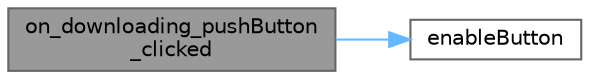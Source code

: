 digraph "on_downloading_pushButton_clicked"
{
 // LATEX_PDF_SIZE
  bgcolor="transparent";
  edge [fontname=Helvetica,fontsize=10,labelfontname=Helvetica,labelfontsize=10];
  node [fontname=Helvetica,fontsize=10,shape=box,height=0.2,width=0.4];
  rankdir="LR";
  Node1 [id="Node000001",label="on_downloading_pushButton\l_clicked",height=0.2,width=0.4,color="gray40", fillcolor="grey60", style="filled", fontcolor="black",tooltip="下载中按钮点击槽函数"];
  Node1 -> Node2 [id="edge1_Node000001_Node000002",color="steelblue1",style="solid",tooltip=" "];
  Node2 [id="Node000002",label="enableButton",height=0.2,width=0.4,color="grey40", fillcolor="white", style="filled",URL="$class_listen_my_download.html#ab868524a9562cda1f7b60b4220e2248e",tooltip="启用或禁用按钮"];
}
